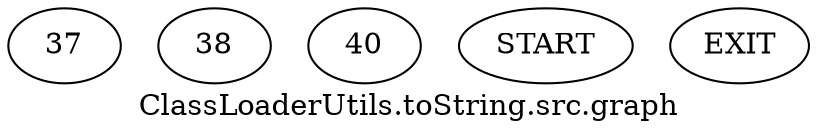 /* --------------------------------------------------- */
/* Generated by Dr. Garbage Control Flow Graph Factory */
/* http://www.drgarbage.com                            */
/* Version: 4.5.0.201508311741                         */
/* Retrieved on: 2020-01-06 14:29:08.598               */
/* --------------------------------------------------- */
digraph "ClassLoaderUtils.toString.src.graph" {
 graph [label="ClassLoaderUtils.toString.src.graph"];
 2 [label="37" ]
 3 [label="38" ]
 4 [label="40" ]
 5 [label="START" ]
 6 [label="EXIT" ]
 5  2
 2  3
 2  4
 3  6
 4  6
}
